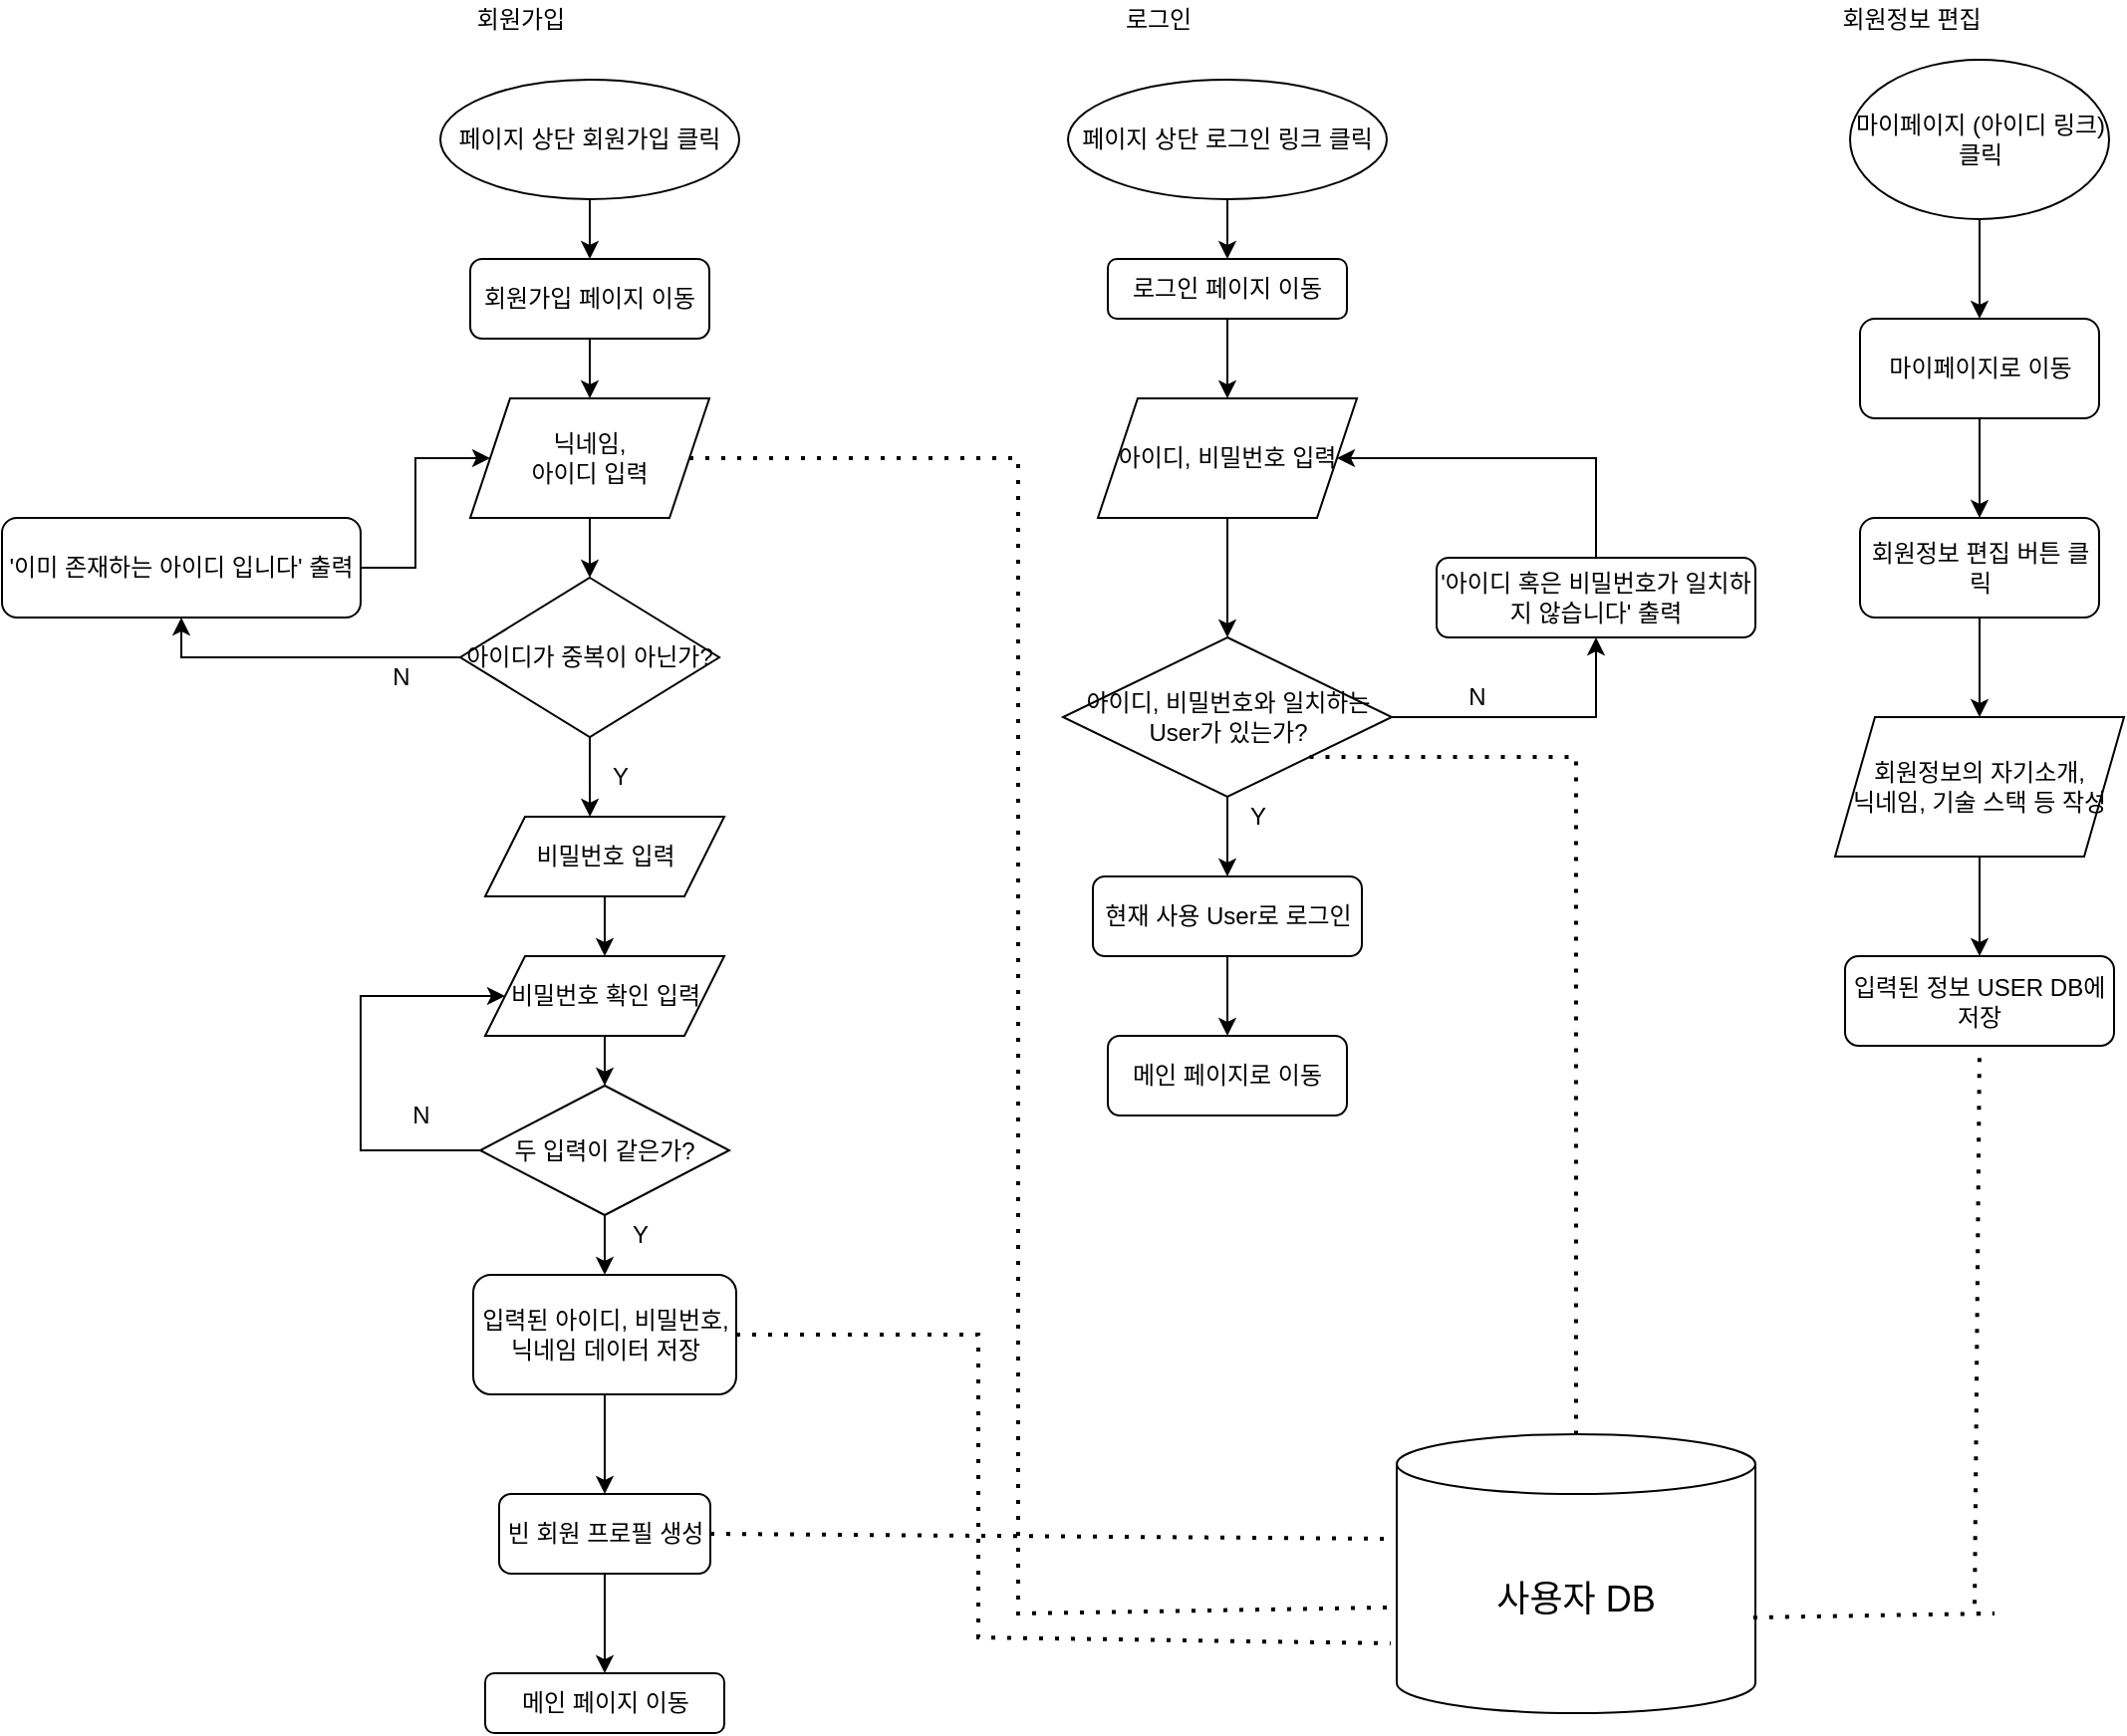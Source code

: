 <mxfile version="17.4.0" type="github">
  <diagram id="C5RBs43oDa-KdzZeNtuy" name="Page-1">
    <mxGraphModel dx="1120" dy="910" grid="1" gridSize="10" guides="1" tooltips="1" connect="1" arrows="1" fold="1" page="1" pageScale="1" pageWidth="827" pageHeight="1169" math="0" shadow="0">
      <root>
        <mxCell id="WIyWlLk6GJQsqaUBKTNV-0" />
        <mxCell id="WIyWlLk6GJQsqaUBKTNV-1" parent="WIyWlLk6GJQsqaUBKTNV-0" />
        <mxCell id="3xzHW0bOJJ4k3zTd05Cw-14" style="edgeStyle=orthogonalEdgeStyle;rounded=0;orthogonalLoop=1;jettySize=auto;html=1;" parent="WIyWlLk6GJQsqaUBKTNV-1" source="3xzHW0bOJJ4k3zTd05Cw-0" target="3xzHW0bOJJ4k3zTd05Cw-1" edge="1">
          <mxGeometry relative="1" as="geometry" />
        </mxCell>
        <mxCell id="3xzHW0bOJJ4k3zTd05Cw-0" value="페이지 상단 회원가입 클릭" style="ellipse;whiteSpace=wrap;html=1;" parent="WIyWlLk6GJQsqaUBKTNV-1" vertex="1">
          <mxGeometry x="230" y="80" width="150" height="60" as="geometry" />
        </mxCell>
        <mxCell id="3xzHW0bOJJ4k3zTd05Cw-15" style="edgeStyle=orthogonalEdgeStyle;rounded=0;orthogonalLoop=1;jettySize=auto;html=1;entryX=0.5;entryY=0;entryDx=0;entryDy=0;" parent="WIyWlLk6GJQsqaUBKTNV-1" source="3xzHW0bOJJ4k3zTd05Cw-1" target="3xzHW0bOJJ4k3zTd05Cw-3" edge="1">
          <mxGeometry relative="1" as="geometry" />
        </mxCell>
        <mxCell id="3xzHW0bOJJ4k3zTd05Cw-1" value="회원가입 페이지 이동" style="rounded=1;whiteSpace=wrap;html=1;" parent="WIyWlLk6GJQsqaUBKTNV-1" vertex="1">
          <mxGeometry x="245" y="170" width="120" height="40" as="geometry" />
        </mxCell>
        <mxCell id="3xzHW0bOJJ4k3zTd05Cw-16" style="edgeStyle=orthogonalEdgeStyle;rounded=0;orthogonalLoop=1;jettySize=auto;html=1;entryX=0.5;entryY=0;entryDx=0;entryDy=0;" parent="WIyWlLk6GJQsqaUBKTNV-1" source="3xzHW0bOJJ4k3zTd05Cw-3" target="3xzHW0bOJJ4k3zTd05Cw-4" edge="1">
          <mxGeometry relative="1" as="geometry" />
        </mxCell>
        <mxCell id="3xzHW0bOJJ4k3zTd05Cw-3" value="닉네임,&lt;br&gt;아이디 입력" style="shape=parallelogram;perimeter=parallelogramPerimeter;whiteSpace=wrap;html=1;fixedSize=1;" parent="WIyWlLk6GJQsqaUBKTNV-1" vertex="1">
          <mxGeometry x="245" y="240" width="120" height="60" as="geometry" />
        </mxCell>
        <mxCell id="3xzHW0bOJJ4k3zTd05Cw-18" style="edgeStyle=orthogonalEdgeStyle;rounded=0;orthogonalLoop=1;jettySize=auto;html=1;entryX=0.438;entryY=0;entryDx=0;entryDy=0;entryPerimeter=0;" parent="WIyWlLk6GJQsqaUBKTNV-1" source="3xzHW0bOJJ4k3zTd05Cw-4" target="3xzHW0bOJJ4k3zTd05Cw-8" edge="1">
          <mxGeometry relative="1" as="geometry" />
        </mxCell>
        <mxCell id="3xzHW0bOJJ4k3zTd05Cw-28" style="edgeStyle=orthogonalEdgeStyle;rounded=0;orthogonalLoop=1;jettySize=auto;html=1;entryX=0.5;entryY=1;entryDx=0;entryDy=0;" parent="WIyWlLk6GJQsqaUBKTNV-1" source="3xzHW0bOJJ4k3zTd05Cw-4" target="3xzHW0bOJJ4k3zTd05Cw-10" edge="1">
          <mxGeometry relative="1" as="geometry" />
        </mxCell>
        <mxCell id="3xzHW0bOJJ4k3zTd05Cw-4" value="아이디가 중복이 아닌가?" style="rhombus;whiteSpace=wrap;html=1;" parent="WIyWlLk6GJQsqaUBKTNV-1" vertex="1">
          <mxGeometry x="240" y="330" width="130" height="80" as="geometry" />
        </mxCell>
        <mxCell id="3xzHW0bOJJ4k3zTd05Cw-22" style="edgeStyle=orthogonalEdgeStyle;rounded=0;orthogonalLoop=1;jettySize=auto;html=1;entryX=0.5;entryY=0;entryDx=0;entryDy=0;" parent="WIyWlLk6GJQsqaUBKTNV-1" source="3xzHW0bOJJ4k3zTd05Cw-7" target="3xzHW0bOJJ4k3zTd05Cw-11" edge="1">
          <mxGeometry relative="1" as="geometry" />
        </mxCell>
        <mxCell id="3xzHW0bOJJ4k3zTd05Cw-26" style="edgeStyle=orthogonalEdgeStyle;rounded=0;orthogonalLoop=1;jettySize=auto;html=1;entryX=0;entryY=0.5;entryDx=0;entryDy=0;exitX=0;exitY=0.5;exitDx=0;exitDy=0;" parent="WIyWlLk6GJQsqaUBKTNV-1" source="3xzHW0bOJJ4k3zTd05Cw-7" target="3xzHW0bOJJ4k3zTd05Cw-9" edge="1">
          <mxGeometry relative="1" as="geometry">
            <Array as="points">
              <mxPoint x="190" y="618" />
              <mxPoint x="190" y="540" />
            </Array>
          </mxGeometry>
        </mxCell>
        <mxCell id="3xzHW0bOJJ4k3zTd05Cw-7" value="두 입력이 같은가?" style="rhombus;whiteSpace=wrap;html=1;" parent="WIyWlLk6GJQsqaUBKTNV-1" vertex="1">
          <mxGeometry x="250" y="585" width="125" height="65" as="geometry" />
        </mxCell>
        <mxCell id="3xzHW0bOJJ4k3zTd05Cw-19" style="edgeStyle=orthogonalEdgeStyle;rounded=0;orthogonalLoop=1;jettySize=auto;html=1;entryX=0.5;entryY=0;entryDx=0;entryDy=0;" parent="WIyWlLk6GJQsqaUBKTNV-1" source="3xzHW0bOJJ4k3zTd05Cw-8" target="3xzHW0bOJJ4k3zTd05Cw-9" edge="1">
          <mxGeometry relative="1" as="geometry" />
        </mxCell>
        <mxCell id="3xzHW0bOJJ4k3zTd05Cw-8" value="비밀번호 입력" style="shape=parallelogram;perimeter=parallelogramPerimeter;whiteSpace=wrap;html=1;fixedSize=1;" parent="WIyWlLk6GJQsqaUBKTNV-1" vertex="1">
          <mxGeometry x="252.5" y="450" width="120" height="40" as="geometry" />
        </mxCell>
        <mxCell id="3xzHW0bOJJ4k3zTd05Cw-21" style="edgeStyle=orthogonalEdgeStyle;rounded=0;orthogonalLoop=1;jettySize=auto;html=1;entryX=0.5;entryY=0;entryDx=0;entryDy=0;" parent="WIyWlLk6GJQsqaUBKTNV-1" source="3xzHW0bOJJ4k3zTd05Cw-9" target="3xzHW0bOJJ4k3zTd05Cw-7" edge="1">
          <mxGeometry relative="1" as="geometry" />
        </mxCell>
        <mxCell id="3xzHW0bOJJ4k3zTd05Cw-9" value="비밀번호 확인 입력" style="shape=parallelogram;perimeter=parallelogramPerimeter;whiteSpace=wrap;html=1;fixedSize=1;" parent="WIyWlLk6GJQsqaUBKTNV-1" vertex="1">
          <mxGeometry x="252.5" y="520" width="120" height="40" as="geometry" />
        </mxCell>
        <mxCell id="3xzHW0bOJJ4k3zTd05Cw-29" style="edgeStyle=orthogonalEdgeStyle;rounded=0;orthogonalLoop=1;jettySize=auto;html=1;entryX=0;entryY=0.5;entryDx=0;entryDy=0;" parent="WIyWlLk6GJQsqaUBKTNV-1" source="3xzHW0bOJJ4k3zTd05Cw-10" target="3xzHW0bOJJ4k3zTd05Cw-3" edge="1">
          <mxGeometry relative="1" as="geometry" />
        </mxCell>
        <mxCell id="3xzHW0bOJJ4k3zTd05Cw-10" value="&#39;이미 존재하는 아이디 입니다&#39; 출력" style="rounded=1;whiteSpace=wrap;html=1;" parent="WIyWlLk6GJQsqaUBKTNV-1" vertex="1">
          <mxGeometry x="10" y="300" width="180" height="50" as="geometry" />
        </mxCell>
        <mxCell id="3xzHW0bOJJ4k3zTd05Cw-23" style="edgeStyle=orthogonalEdgeStyle;rounded=0;orthogonalLoop=1;jettySize=auto;html=1;entryX=0.5;entryY=0;entryDx=0;entryDy=0;" parent="WIyWlLk6GJQsqaUBKTNV-1" source="3xzHW0bOJJ4k3zTd05Cw-11" target="3xzHW0bOJJ4k3zTd05Cw-12" edge="1">
          <mxGeometry relative="1" as="geometry" />
        </mxCell>
        <mxCell id="3xzHW0bOJJ4k3zTd05Cw-11" value="입력된 아이디, 비밀번호, 닉네임 데이터 저장" style="rounded=1;whiteSpace=wrap;html=1;" parent="WIyWlLk6GJQsqaUBKTNV-1" vertex="1">
          <mxGeometry x="246.5" y="680" width="132" height="60" as="geometry" />
        </mxCell>
        <mxCell id="3xzHW0bOJJ4k3zTd05Cw-24" style="edgeStyle=orthogonalEdgeStyle;rounded=0;orthogonalLoop=1;jettySize=auto;html=1;entryX=0.5;entryY=0;entryDx=0;entryDy=0;" parent="WIyWlLk6GJQsqaUBKTNV-1" source="3xzHW0bOJJ4k3zTd05Cw-12" target="3xzHW0bOJJ4k3zTd05Cw-13" edge="1">
          <mxGeometry relative="1" as="geometry" />
        </mxCell>
        <mxCell id="3xzHW0bOJJ4k3zTd05Cw-12" value="빈 회원 프로필 생성" style="rounded=1;whiteSpace=wrap;html=1;" parent="WIyWlLk6GJQsqaUBKTNV-1" vertex="1">
          <mxGeometry x="259.5" y="790" width="106" height="40" as="geometry" />
        </mxCell>
        <mxCell id="3xzHW0bOJJ4k3zTd05Cw-13" value="메인 페이지 이동" style="rounded=1;whiteSpace=wrap;html=1;" parent="WIyWlLk6GJQsqaUBKTNV-1" vertex="1">
          <mxGeometry x="252.5" y="880" width="120" height="30" as="geometry" />
        </mxCell>
        <mxCell id="3xzHW0bOJJ4k3zTd05Cw-30" value="Y" style="text;html=1;align=center;verticalAlign=middle;resizable=0;points=[];autosize=1;strokeColor=none;fillColor=none;" parent="WIyWlLk6GJQsqaUBKTNV-1" vertex="1">
          <mxGeometry x="310" y="420" width="20" height="20" as="geometry" />
        </mxCell>
        <mxCell id="3xzHW0bOJJ4k3zTd05Cw-31" value="Y" style="text;html=1;align=center;verticalAlign=middle;resizable=0;points=[];autosize=1;strokeColor=none;fillColor=none;" parent="WIyWlLk6GJQsqaUBKTNV-1" vertex="1">
          <mxGeometry x="320" y="650" width="20" height="20" as="geometry" />
        </mxCell>
        <mxCell id="3xzHW0bOJJ4k3zTd05Cw-32" value="N" style="text;html=1;align=center;verticalAlign=middle;resizable=0;points=[];autosize=1;strokeColor=none;fillColor=none;" parent="WIyWlLk6GJQsqaUBKTNV-1" vertex="1">
          <mxGeometry x="210" y="590" width="20" height="20" as="geometry" />
        </mxCell>
        <mxCell id="3xzHW0bOJJ4k3zTd05Cw-33" value="N" style="text;html=1;align=center;verticalAlign=middle;resizable=0;points=[];autosize=1;strokeColor=none;fillColor=none;" parent="WIyWlLk6GJQsqaUBKTNV-1" vertex="1">
          <mxGeometry x="200" y="370" width="20" height="20" as="geometry" />
        </mxCell>
        <mxCell id="3xzHW0bOJJ4k3zTd05Cw-46" style="edgeStyle=orthogonalEdgeStyle;rounded=0;orthogonalLoop=1;jettySize=auto;html=1;entryX=0.5;entryY=0;entryDx=0;entryDy=0;" parent="WIyWlLk6GJQsqaUBKTNV-1" source="3xzHW0bOJJ4k3zTd05Cw-34" target="3xzHW0bOJJ4k3zTd05Cw-35" edge="1">
          <mxGeometry relative="1" as="geometry" />
        </mxCell>
        <mxCell id="3xzHW0bOJJ4k3zTd05Cw-34" value="페이지 상단 로그인 링크 클릭" style="ellipse;whiteSpace=wrap;html=1;" parent="WIyWlLk6GJQsqaUBKTNV-1" vertex="1">
          <mxGeometry x="545" y="80" width="160" height="60" as="geometry" />
        </mxCell>
        <mxCell id="3xzHW0bOJJ4k3zTd05Cw-47" style="edgeStyle=orthogonalEdgeStyle;rounded=0;orthogonalLoop=1;jettySize=auto;html=1;entryX=0.5;entryY=0;entryDx=0;entryDy=0;" parent="WIyWlLk6GJQsqaUBKTNV-1" source="3xzHW0bOJJ4k3zTd05Cw-35" target="3xzHW0bOJJ4k3zTd05Cw-37" edge="1">
          <mxGeometry relative="1" as="geometry" />
        </mxCell>
        <mxCell id="3xzHW0bOJJ4k3zTd05Cw-35" value="로그인 페이지 이동" style="rounded=1;whiteSpace=wrap;html=1;" parent="WIyWlLk6GJQsqaUBKTNV-1" vertex="1">
          <mxGeometry x="565" y="170" width="120" height="30" as="geometry" />
        </mxCell>
        <mxCell id="3xzHW0bOJJ4k3zTd05Cw-40" style="edgeStyle=orthogonalEdgeStyle;rounded=0;orthogonalLoop=1;jettySize=auto;html=1;entryX=0.5;entryY=0;entryDx=0;entryDy=0;" parent="WIyWlLk6GJQsqaUBKTNV-1" source="3xzHW0bOJJ4k3zTd05Cw-37" target="3xzHW0bOJJ4k3zTd05Cw-38" edge="1">
          <mxGeometry relative="1" as="geometry" />
        </mxCell>
        <mxCell id="3xzHW0bOJJ4k3zTd05Cw-37" value="아이디, 비밀번호 입력" style="shape=parallelogram;perimeter=parallelogramPerimeter;whiteSpace=wrap;html=1;fixedSize=1;" parent="WIyWlLk6GJQsqaUBKTNV-1" vertex="1">
          <mxGeometry x="560" y="240" width="130" height="60" as="geometry" />
        </mxCell>
        <mxCell id="3xzHW0bOJJ4k3zTd05Cw-41" style="edgeStyle=orthogonalEdgeStyle;rounded=0;orthogonalLoop=1;jettySize=auto;html=1;entryX=0.5;entryY=1;entryDx=0;entryDy=0;" parent="WIyWlLk6GJQsqaUBKTNV-1" source="3xzHW0bOJJ4k3zTd05Cw-38" target="3xzHW0bOJJ4k3zTd05Cw-39" edge="1">
          <mxGeometry relative="1" as="geometry" />
        </mxCell>
        <mxCell id="3xzHW0bOJJ4k3zTd05Cw-43" style="edgeStyle=orthogonalEdgeStyle;rounded=0;orthogonalLoop=1;jettySize=auto;html=1;entryX=0.5;entryY=0;entryDx=0;entryDy=0;" parent="WIyWlLk6GJQsqaUBKTNV-1" source="3xzHW0bOJJ4k3zTd05Cw-38" target="3xzHW0bOJJ4k3zTd05Cw-42" edge="1">
          <mxGeometry relative="1" as="geometry" />
        </mxCell>
        <mxCell id="3xzHW0bOJJ4k3zTd05Cw-38" value="아이디, 비밀번호와 일치하는 User가 있는가?" style="rhombus;whiteSpace=wrap;html=1;" parent="WIyWlLk6GJQsqaUBKTNV-1" vertex="1">
          <mxGeometry x="542.5" y="360" width="165" height="80" as="geometry" />
        </mxCell>
        <mxCell id="3xzHW0bOJJ4k3zTd05Cw-48" style="edgeStyle=orthogonalEdgeStyle;rounded=0;orthogonalLoop=1;jettySize=auto;html=1;entryX=1;entryY=0.5;entryDx=0;entryDy=0;" parent="WIyWlLk6GJQsqaUBKTNV-1" source="3xzHW0bOJJ4k3zTd05Cw-39" target="3xzHW0bOJJ4k3zTd05Cw-37" edge="1">
          <mxGeometry relative="1" as="geometry">
            <Array as="points">
              <mxPoint x="810" y="270" />
            </Array>
          </mxGeometry>
        </mxCell>
        <mxCell id="3xzHW0bOJJ4k3zTd05Cw-39" value="&#39;아이디 혹은 비밀번호가 일치하지 않습니다&#39; 출력" style="rounded=1;whiteSpace=wrap;html=1;" parent="WIyWlLk6GJQsqaUBKTNV-1" vertex="1">
          <mxGeometry x="730" y="320" width="160" height="40" as="geometry" />
        </mxCell>
        <mxCell id="3xzHW0bOJJ4k3zTd05Cw-45" style="edgeStyle=orthogonalEdgeStyle;rounded=0;orthogonalLoop=1;jettySize=auto;html=1;" parent="WIyWlLk6GJQsqaUBKTNV-1" source="3xzHW0bOJJ4k3zTd05Cw-42" target="3xzHW0bOJJ4k3zTd05Cw-44" edge="1">
          <mxGeometry relative="1" as="geometry" />
        </mxCell>
        <mxCell id="3xzHW0bOJJ4k3zTd05Cw-42" value="현재 사용 User로 로그인" style="rounded=1;whiteSpace=wrap;html=1;" parent="WIyWlLk6GJQsqaUBKTNV-1" vertex="1">
          <mxGeometry x="557.5" y="480" width="135" height="40" as="geometry" />
        </mxCell>
        <mxCell id="3xzHW0bOJJ4k3zTd05Cw-44" value="메인 페이지로 이동" style="rounded=1;whiteSpace=wrap;html=1;" parent="WIyWlLk6GJQsqaUBKTNV-1" vertex="1">
          <mxGeometry x="565" y="560" width="120" height="40" as="geometry" />
        </mxCell>
        <mxCell id="3xzHW0bOJJ4k3zTd05Cw-49" value="Y" style="text;html=1;align=center;verticalAlign=middle;resizable=0;points=[];autosize=1;strokeColor=none;fillColor=none;" parent="WIyWlLk6GJQsqaUBKTNV-1" vertex="1">
          <mxGeometry x="630" y="440" width="20" height="20" as="geometry" />
        </mxCell>
        <mxCell id="3xzHW0bOJJ4k3zTd05Cw-50" value="N" style="text;html=1;align=center;verticalAlign=middle;resizable=0;points=[];autosize=1;strokeColor=none;fillColor=none;" parent="WIyWlLk6GJQsqaUBKTNV-1" vertex="1">
          <mxGeometry x="740" y="380" width="20" height="20" as="geometry" />
        </mxCell>
        <mxCell id="3xzHW0bOJJ4k3zTd05Cw-56" style="edgeStyle=orthogonalEdgeStyle;rounded=0;orthogonalLoop=1;jettySize=auto;html=1;entryX=0.5;entryY=0;entryDx=0;entryDy=0;" parent="WIyWlLk6GJQsqaUBKTNV-1" source="3xzHW0bOJJ4k3zTd05Cw-51" target="3xzHW0bOJJ4k3zTd05Cw-52" edge="1">
          <mxGeometry relative="1" as="geometry" />
        </mxCell>
        <mxCell id="3xzHW0bOJJ4k3zTd05Cw-51" value="마이페이지 (아이디 링크) 클릭" style="ellipse;whiteSpace=wrap;html=1;" parent="WIyWlLk6GJQsqaUBKTNV-1" vertex="1">
          <mxGeometry x="937.5" y="70" width="130" height="80" as="geometry" />
        </mxCell>
        <mxCell id="3xzHW0bOJJ4k3zTd05Cw-57" style="edgeStyle=orthogonalEdgeStyle;rounded=0;orthogonalLoop=1;jettySize=auto;html=1;entryX=0.5;entryY=0;entryDx=0;entryDy=0;" parent="WIyWlLk6GJQsqaUBKTNV-1" source="3xzHW0bOJJ4k3zTd05Cw-52" target="3xzHW0bOJJ4k3zTd05Cw-53" edge="1">
          <mxGeometry relative="1" as="geometry" />
        </mxCell>
        <mxCell id="3xzHW0bOJJ4k3zTd05Cw-52" value="마이페이지로 이동" style="rounded=1;whiteSpace=wrap;html=1;" parent="WIyWlLk6GJQsqaUBKTNV-1" vertex="1">
          <mxGeometry x="942.5" y="200" width="120" height="50" as="geometry" />
        </mxCell>
        <mxCell id="3xzHW0bOJJ4k3zTd05Cw-58" style="edgeStyle=orthogonalEdgeStyle;rounded=0;orthogonalLoop=1;jettySize=auto;html=1;entryX=0.5;entryY=0;entryDx=0;entryDy=0;" parent="WIyWlLk6GJQsqaUBKTNV-1" source="3xzHW0bOJJ4k3zTd05Cw-53" target="3xzHW0bOJJ4k3zTd05Cw-54" edge="1">
          <mxGeometry relative="1" as="geometry" />
        </mxCell>
        <mxCell id="3xzHW0bOJJ4k3zTd05Cw-53" value="회원정보 편집 버튼 클릭" style="rounded=1;whiteSpace=wrap;html=1;" parent="WIyWlLk6GJQsqaUBKTNV-1" vertex="1">
          <mxGeometry x="942.5" y="300" width="120" height="50" as="geometry" />
        </mxCell>
        <mxCell id="3xzHW0bOJJ4k3zTd05Cw-59" style="edgeStyle=orthogonalEdgeStyle;rounded=0;orthogonalLoop=1;jettySize=auto;html=1;entryX=0.5;entryY=0;entryDx=0;entryDy=0;" parent="WIyWlLk6GJQsqaUBKTNV-1" source="3xzHW0bOJJ4k3zTd05Cw-54" target="3xzHW0bOJJ4k3zTd05Cw-55" edge="1">
          <mxGeometry relative="1" as="geometry" />
        </mxCell>
        <mxCell id="3xzHW0bOJJ4k3zTd05Cw-54" value="회원정보의 자기소개, &lt;br&gt;닉네임, 기술 스택 등 작성" style="shape=parallelogram;perimeter=parallelogramPerimeter;whiteSpace=wrap;html=1;fixedSize=1;" parent="WIyWlLk6GJQsqaUBKTNV-1" vertex="1">
          <mxGeometry x="930" y="400" width="145" height="70" as="geometry" />
        </mxCell>
        <mxCell id="3xzHW0bOJJ4k3zTd05Cw-55" value="입력된 정보 USER DB에 저장" style="rounded=1;whiteSpace=wrap;html=1;" parent="WIyWlLk6GJQsqaUBKTNV-1" vertex="1">
          <mxGeometry x="935" y="520" width="135" height="45" as="geometry" />
        </mxCell>
        <mxCell id="3xzHW0bOJJ4k3zTd05Cw-60" value="&lt;font style=&quot;font-size: 18px&quot;&gt;사용자 DB&lt;/font&gt;" style="shape=cylinder3;whiteSpace=wrap;html=1;boundedLbl=1;backgroundOutline=1;size=15;" parent="WIyWlLk6GJQsqaUBKTNV-1" vertex="1">
          <mxGeometry x="710" y="760" width="180" height="140" as="geometry" />
        </mxCell>
        <mxCell id="3xzHW0bOJJ4k3zTd05Cw-61" value="" style="endArrow=none;dashed=1;html=1;dashPattern=1 3;strokeWidth=2;rounded=0;fontSize=18;exitX=1;exitY=0.5;exitDx=0;exitDy=0;entryX=0;entryY=0.621;entryDx=0;entryDy=0;entryPerimeter=0;" parent="WIyWlLk6GJQsqaUBKTNV-1" source="3xzHW0bOJJ4k3zTd05Cw-3" edge="1" target="3xzHW0bOJJ4k3zTd05Cw-60">
          <mxGeometry width="50" height="50" relative="1" as="geometry">
            <mxPoint x="470" y="610" as="sourcePoint" />
            <mxPoint x="670" y="850" as="targetPoint" />
            <Array as="points">
              <mxPoint x="520" y="270" />
              <mxPoint x="520" y="850" />
            </Array>
          </mxGeometry>
        </mxCell>
        <mxCell id="3xzHW0bOJJ4k3zTd05Cw-62" value="" style="endArrow=none;dashed=1;html=1;dashPattern=1 3;strokeWidth=2;rounded=0;fontSize=18;exitX=1;exitY=0.5;exitDx=0;exitDy=0;entryX=-0.017;entryY=0.75;entryDx=0;entryDy=0;entryPerimeter=0;" parent="WIyWlLk6GJQsqaUBKTNV-1" source="3xzHW0bOJJ4k3zTd05Cw-11" target="3xzHW0bOJJ4k3zTd05Cw-60" edge="1">
          <mxGeometry width="50" height="50" relative="1" as="geometry">
            <mxPoint x="470" y="610" as="sourcePoint" />
            <mxPoint x="670" y="850" as="targetPoint" />
            <Array as="points">
              <mxPoint x="500" y="710" />
              <mxPoint x="500" y="862" />
            </Array>
          </mxGeometry>
        </mxCell>
        <mxCell id="3xzHW0bOJJ4k3zTd05Cw-63" value="" style="endArrow=none;dashed=1;html=1;dashPattern=1 3;strokeWidth=2;rounded=0;fontSize=18;exitX=1;exitY=0.5;exitDx=0;exitDy=0;entryX=0;entryY=0;entryDx=0;entryDy=52.5;entryPerimeter=0;" parent="WIyWlLk6GJQsqaUBKTNV-1" source="3xzHW0bOJJ4k3zTd05Cw-12" edge="1" target="3xzHW0bOJJ4k3zTd05Cw-60">
          <mxGeometry width="50" height="50" relative="1" as="geometry">
            <mxPoint x="510" y="610" as="sourcePoint" />
            <mxPoint x="670" y="810" as="targetPoint" />
          </mxGeometry>
        </mxCell>
        <mxCell id="3xzHW0bOJJ4k3zTd05Cw-64" value="" style="endArrow=none;dashed=1;html=1;dashPattern=1 3;strokeWidth=2;rounded=0;fontSize=18;exitX=1;exitY=1;exitDx=0;exitDy=0;entryX=0.5;entryY=0;entryDx=0;entryDy=0;entryPerimeter=0;" parent="WIyWlLk6GJQsqaUBKTNV-1" source="3xzHW0bOJJ4k3zTd05Cw-38" target="3xzHW0bOJJ4k3zTd05Cw-60" edge="1">
          <mxGeometry width="50" height="50" relative="1" as="geometry">
            <mxPoint x="760" y="610" as="sourcePoint" />
            <mxPoint x="810" y="560" as="targetPoint" />
            <Array as="points">
              <mxPoint x="800" y="420" />
            </Array>
          </mxGeometry>
        </mxCell>
        <mxCell id="3xzHW0bOJJ4k3zTd05Cw-65" value="" style="endArrow=none;dashed=1;html=1;dashPattern=1 3;strokeWidth=2;rounded=0;fontSize=18;exitX=0.994;exitY=0.657;exitDx=0;exitDy=0;exitPerimeter=0;entryX=0.5;entryY=1;entryDx=0;entryDy=0;" parent="WIyWlLk6GJQsqaUBKTNV-1" source="3xzHW0bOJJ4k3zTd05Cw-60" target="3xzHW0bOJJ4k3zTd05Cw-55" edge="1">
          <mxGeometry width="50" height="50" relative="1" as="geometry">
            <mxPoint x="1080" y="610" as="sourcePoint" />
            <mxPoint x="1130" y="560" as="targetPoint" />
            <Array as="points">
              <mxPoint x="1010" y="850" />
              <mxPoint x="1000" y="850" />
            </Array>
          </mxGeometry>
        </mxCell>
        <mxCell id="RuVu2mMDNyl_IDpG2UIt-0" value="회원가입" style="text;html=1;align=center;verticalAlign=middle;resizable=0;points=[];autosize=1;strokeColor=none;fillColor=none;" vertex="1" parent="WIyWlLk6GJQsqaUBKTNV-1">
          <mxGeometry x="240" y="40" width="60" height="20" as="geometry" />
        </mxCell>
        <mxCell id="RuVu2mMDNyl_IDpG2UIt-1" value="로그인" style="text;html=1;align=center;verticalAlign=middle;resizable=0;points=[];autosize=1;strokeColor=none;fillColor=none;" vertex="1" parent="WIyWlLk6GJQsqaUBKTNV-1">
          <mxGeometry x="565" y="40" width="50" height="20" as="geometry" />
        </mxCell>
        <mxCell id="RuVu2mMDNyl_IDpG2UIt-2" value="회원정보 편집" style="text;html=1;align=center;verticalAlign=middle;resizable=0;points=[];autosize=1;strokeColor=none;fillColor=none;" vertex="1" parent="WIyWlLk6GJQsqaUBKTNV-1">
          <mxGeometry x="927.5" y="40" width="80" height="20" as="geometry" />
        </mxCell>
      </root>
    </mxGraphModel>
  </diagram>
</mxfile>
